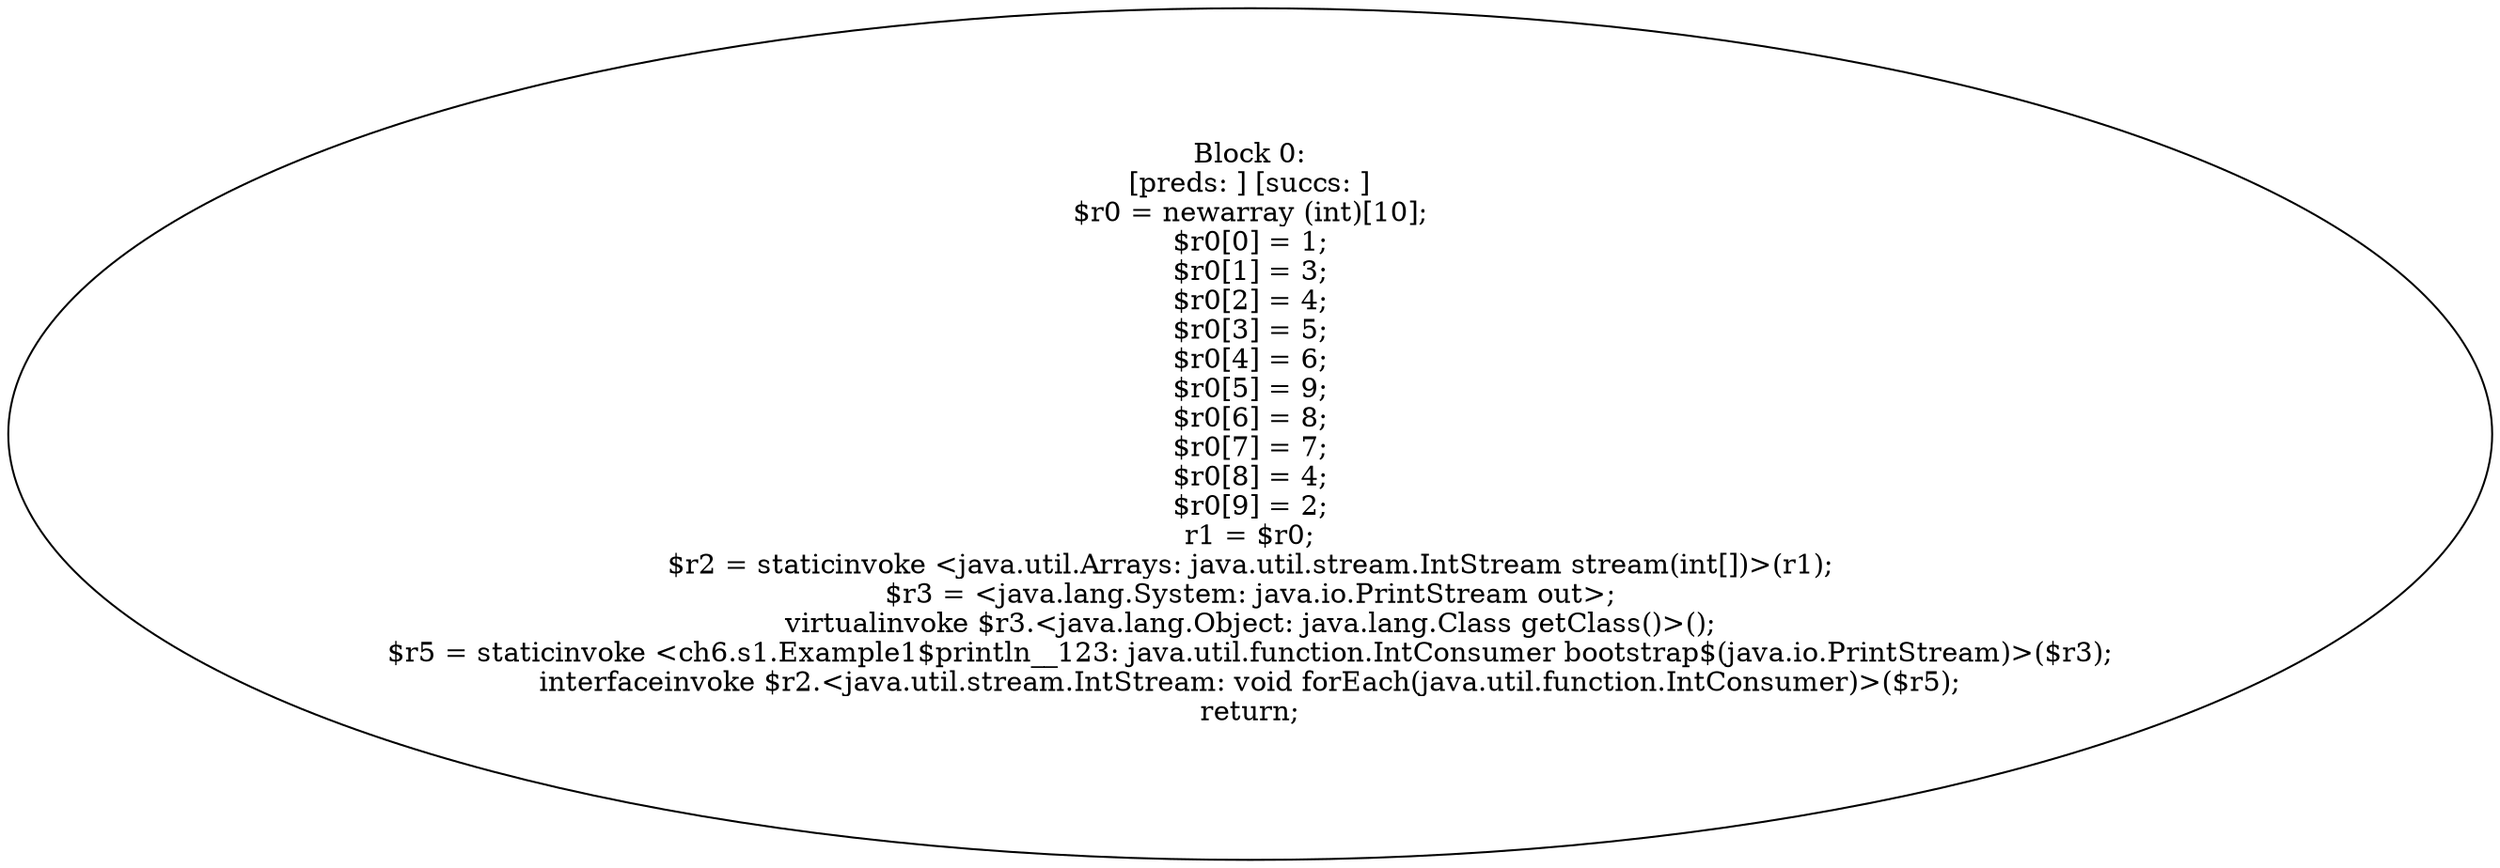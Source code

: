 digraph "unitGraph" {
    "Block 0:
[preds: ] [succs: ]
$r0 = newarray (int)[10];
$r0[0] = 1;
$r0[1] = 3;
$r0[2] = 4;
$r0[3] = 5;
$r0[4] = 6;
$r0[5] = 9;
$r0[6] = 8;
$r0[7] = 7;
$r0[8] = 4;
$r0[9] = 2;
r1 = $r0;
$r2 = staticinvoke <java.util.Arrays: java.util.stream.IntStream stream(int[])>(r1);
$r3 = <java.lang.System: java.io.PrintStream out>;
virtualinvoke $r3.<java.lang.Object: java.lang.Class getClass()>();
$r5 = staticinvoke <ch6.s1.Example1$println__123: java.util.function.IntConsumer bootstrap$(java.io.PrintStream)>($r3);
interfaceinvoke $r2.<java.util.stream.IntStream: void forEach(java.util.function.IntConsumer)>($r5);
return;
"
}
